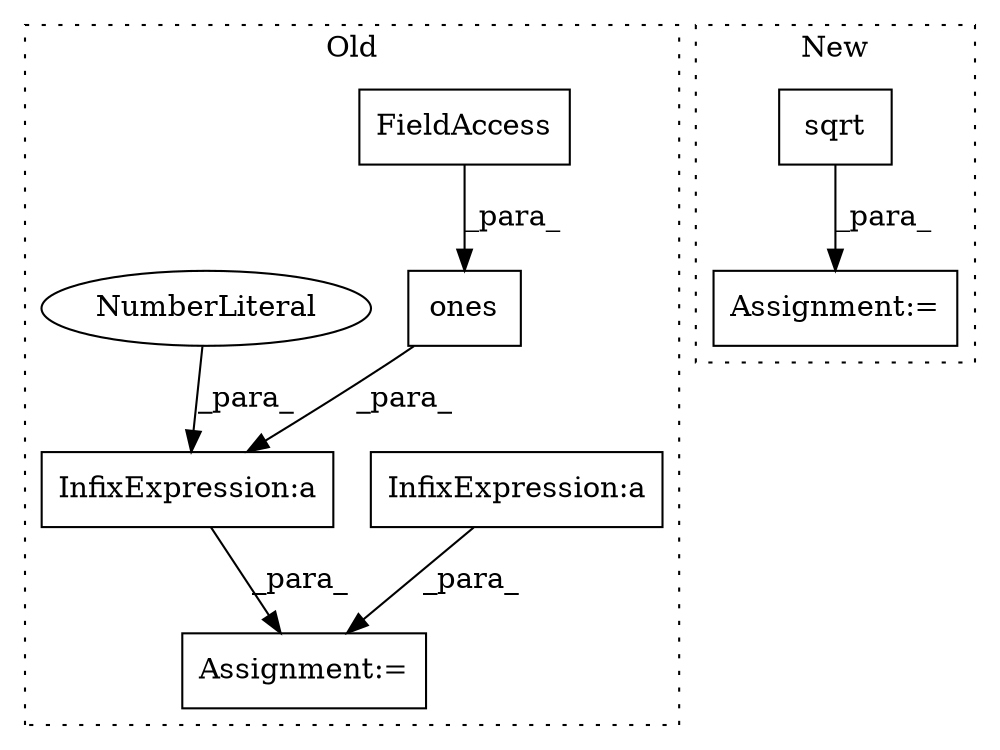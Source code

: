 digraph G {
subgraph cluster0 {
1 [label="ones" a="32" s="5437,5450" l="5,1" shape="box"];
4 [label="Assignment:=" a="7" s="5380" l="1" shape="box"];
5 [label="FieldAccess" a="22" s="5442" l="8" shape="box"];
6 [label="InfixExpression:a" a="27" s="5428" l="3" shape="box"];
7 [label="InfixExpression:a" a="27" s="5405" l="3" shape="box"];
8 [label="NumberLiteral" a="34" s="5425" l="3" shape="ellipse"];
label = "Old";
style="dotted";
}
subgraph cluster1 {
2 [label="sqrt" a="32" s="5410,5449" l="5,1" shape="box"];
3 [label="Assignment:=" a="7" s="5403" l="1" shape="box"];
label = "New";
style="dotted";
}
1 -> 6 [label="_para_"];
2 -> 3 [label="_para_"];
5 -> 1 [label="_para_"];
6 -> 4 [label="_para_"];
7 -> 4 [label="_para_"];
8 -> 6 [label="_para_"];
}